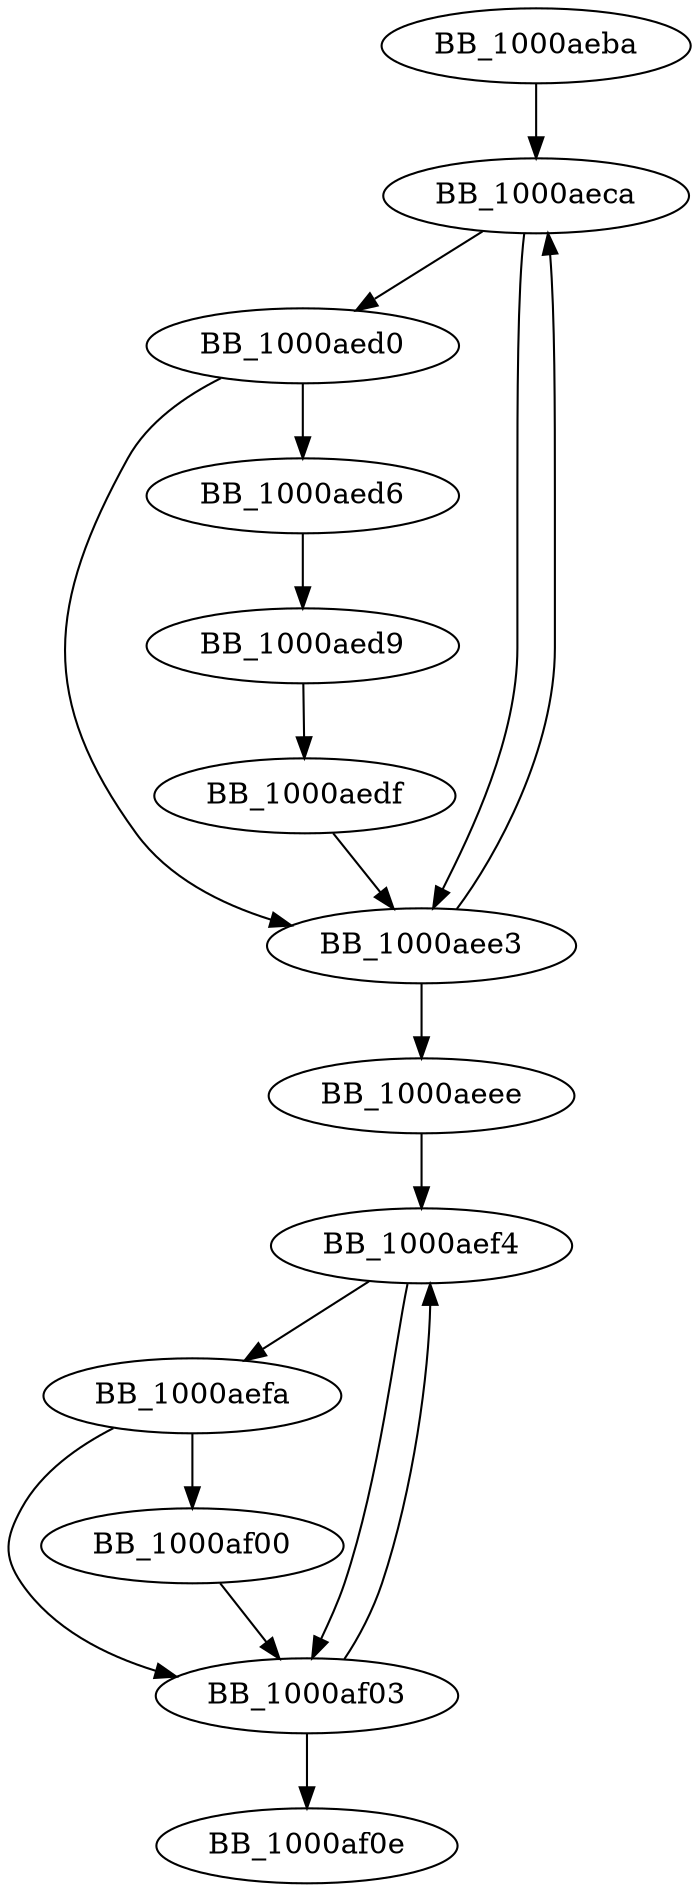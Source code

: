 DiGraph __mtdeletelocks{
BB_1000aeba->BB_1000aeca
BB_1000aeca->BB_1000aed0
BB_1000aeca->BB_1000aee3
BB_1000aed0->BB_1000aed6
BB_1000aed0->BB_1000aee3
BB_1000aed6->BB_1000aed9
BB_1000aed9->BB_1000aedf
BB_1000aedf->BB_1000aee3
BB_1000aee3->BB_1000aeca
BB_1000aee3->BB_1000aeee
BB_1000aeee->BB_1000aef4
BB_1000aef4->BB_1000aefa
BB_1000aef4->BB_1000af03
BB_1000aefa->BB_1000af00
BB_1000aefa->BB_1000af03
BB_1000af00->BB_1000af03
BB_1000af03->BB_1000aef4
BB_1000af03->BB_1000af0e
}
